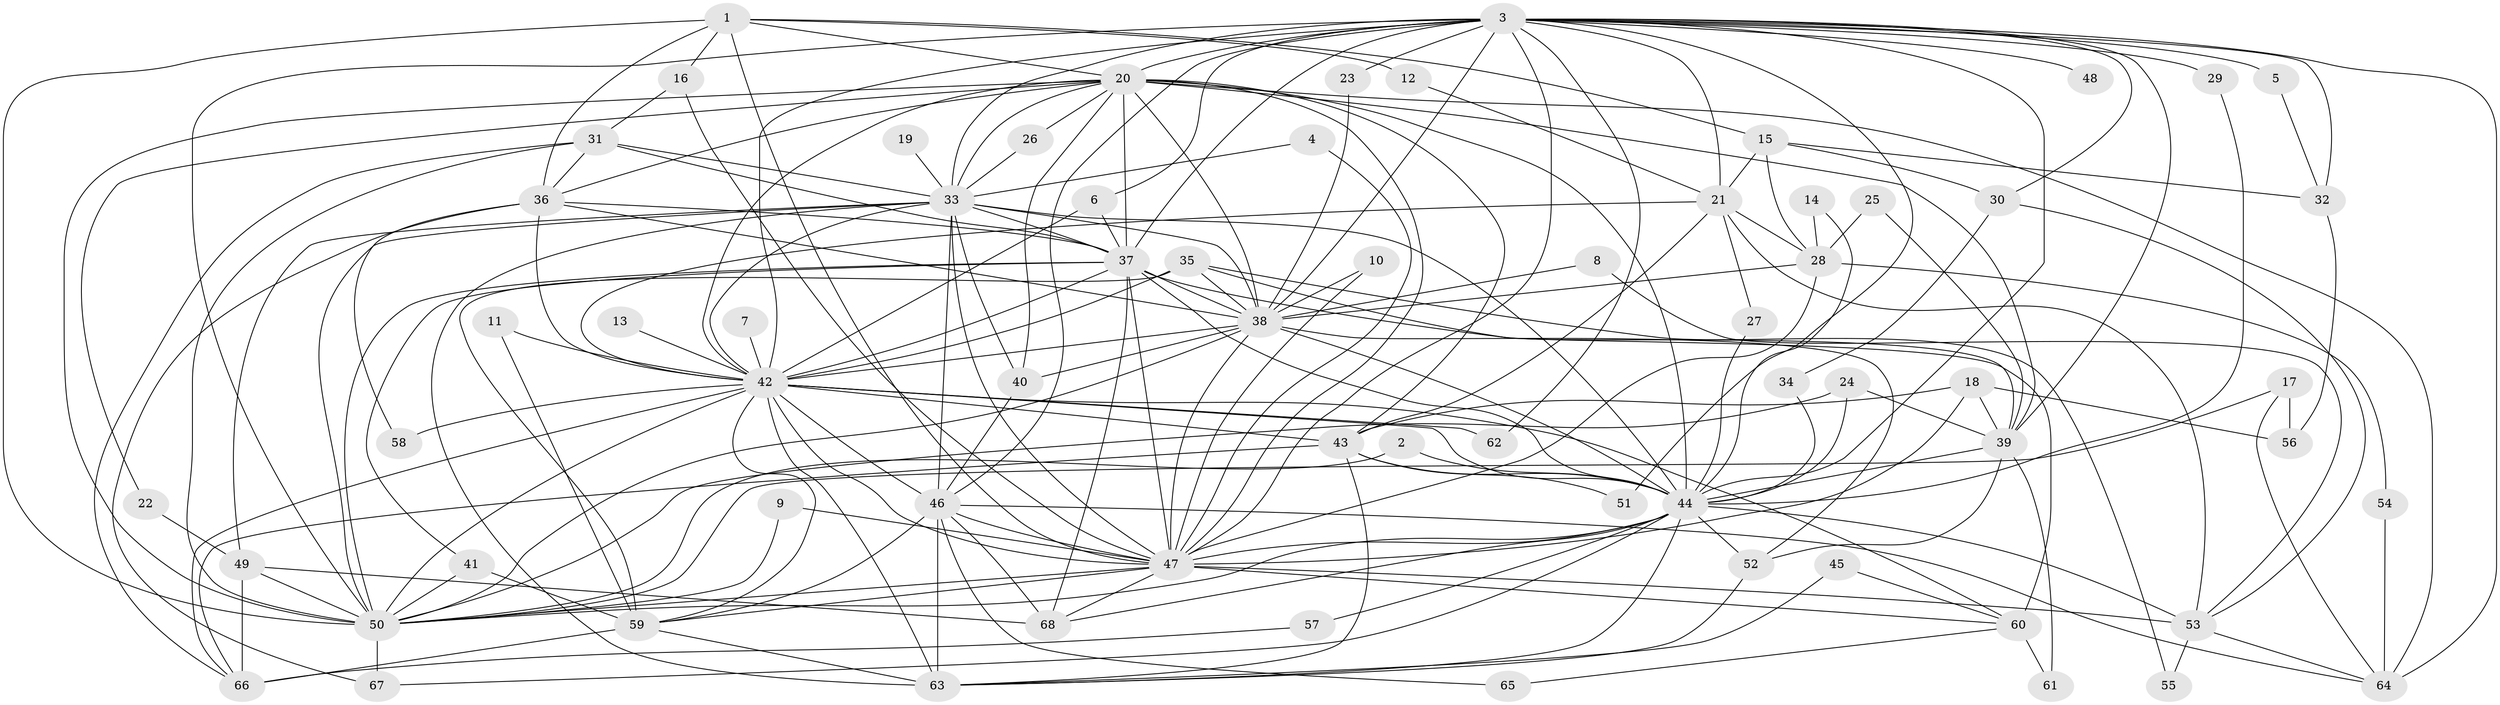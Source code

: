 // original degree distribution, {22: 0.007352941176470588, 16: 0.014705882352941176, 21: 0.014705882352941176, 24: 0.007352941176470588, 19: 0.007352941176470588, 28: 0.007352941176470588, 30: 0.007352941176470588, 20: 0.007352941176470588, 5: 0.03676470588235294, 9: 0.014705882352941176, 3: 0.19117647058823528, 2: 0.5294117647058824, 4: 0.08088235294117647, 6: 0.051470588235294115, 11: 0.007352941176470588, 8: 0.007352941176470588, 7: 0.007352941176470588}
// Generated by graph-tools (version 1.1) at 2025/25/03/09/25 03:25:44]
// undirected, 68 vertices, 192 edges
graph export_dot {
graph [start="1"]
  node [color=gray90,style=filled];
  1;
  2;
  3;
  4;
  5;
  6;
  7;
  8;
  9;
  10;
  11;
  12;
  13;
  14;
  15;
  16;
  17;
  18;
  19;
  20;
  21;
  22;
  23;
  24;
  25;
  26;
  27;
  28;
  29;
  30;
  31;
  32;
  33;
  34;
  35;
  36;
  37;
  38;
  39;
  40;
  41;
  42;
  43;
  44;
  45;
  46;
  47;
  48;
  49;
  50;
  51;
  52;
  53;
  54;
  55;
  56;
  57;
  58;
  59;
  60;
  61;
  62;
  63;
  64;
  65;
  66;
  67;
  68;
  1 -- 12 [weight=1.0];
  1 -- 15 [weight=1.0];
  1 -- 16 [weight=1.0];
  1 -- 20 [weight=1.0];
  1 -- 36 [weight=1.0];
  1 -- 47 [weight=1.0];
  1 -- 50 [weight=1.0];
  2 -- 44 [weight=1.0];
  2 -- 50 [weight=1.0];
  3 -- 5 [weight=1.0];
  3 -- 6 [weight=1.0];
  3 -- 20 [weight=2.0];
  3 -- 21 [weight=1.0];
  3 -- 23 [weight=1.0];
  3 -- 29 [weight=2.0];
  3 -- 30 [weight=1.0];
  3 -- 32 [weight=2.0];
  3 -- 33 [weight=2.0];
  3 -- 37 [weight=2.0];
  3 -- 38 [weight=2.0];
  3 -- 39 [weight=1.0];
  3 -- 42 [weight=4.0];
  3 -- 44 [weight=3.0];
  3 -- 46 [weight=1.0];
  3 -- 47 [weight=2.0];
  3 -- 48 [weight=2.0];
  3 -- 50 [weight=3.0];
  3 -- 51 [weight=1.0];
  3 -- 62 [weight=1.0];
  3 -- 64 [weight=1.0];
  4 -- 33 [weight=1.0];
  4 -- 47 [weight=1.0];
  5 -- 32 [weight=1.0];
  6 -- 37 [weight=1.0];
  6 -- 42 [weight=1.0];
  7 -- 42 [weight=1.0];
  8 -- 38 [weight=1.0];
  8 -- 53 [weight=1.0];
  9 -- 47 [weight=1.0];
  9 -- 50 [weight=1.0];
  10 -- 38 [weight=1.0];
  10 -- 47 [weight=1.0];
  11 -- 42 [weight=1.0];
  11 -- 59 [weight=1.0];
  12 -- 21 [weight=1.0];
  13 -- 42 [weight=1.0];
  14 -- 28 [weight=1.0];
  14 -- 44 [weight=1.0];
  15 -- 21 [weight=1.0];
  15 -- 28 [weight=1.0];
  15 -- 30 [weight=1.0];
  15 -- 32 [weight=1.0];
  16 -- 31 [weight=1.0];
  16 -- 47 [weight=1.0];
  17 -- 50 [weight=1.0];
  17 -- 56 [weight=1.0];
  17 -- 64 [weight=1.0];
  18 -- 39 [weight=1.0];
  18 -- 43 [weight=1.0];
  18 -- 47 [weight=1.0];
  18 -- 56 [weight=1.0];
  19 -- 33 [weight=1.0];
  20 -- 22 [weight=1.0];
  20 -- 26 [weight=1.0];
  20 -- 33 [weight=1.0];
  20 -- 36 [weight=1.0];
  20 -- 37 [weight=1.0];
  20 -- 38 [weight=2.0];
  20 -- 39 [weight=1.0];
  20 -- 40 [weight=1.0];
  20 -- 42 [weight=1.0];
  20 -- 43 [weight=1.0];
  20 -- 44 [weight=2.0];
  20 -- 47 [weight=1.0];
  20 -- 50 [weight=1.0];
  20 -- 64 [weight=1.0];
  21 -- 27 [weight=1.0];
  21 -- 28 [weight=1.0];
  21 -- 42 [weight=2.0];
  21 -- 43 [weight=1.0];
  21 -- 53 [weight=1.0];
  22 -- 49 [weight=1.0];
  23 -- 38 [weight=1.0];
  24 -- 39 [weight=1.0];
  24 -- 44 [weight=1.0];
  24 -- 50 [weight=1.0];
  25 -- 28 [weight=1.0];
  25 -- 39 [weight=1.0];
  26 -- 33 [weight=1.0];
  27 -- 44 [weight=1.0];
  28 -- 38 [weight=1.0];
  28 -- 47 [weight=1.0];
  28 -- 54 [weight=1.0];
  29 -- 44 [weight=1.0];
  30 -- 34 [weight=1.0];
  30 -- 53 [weight=1.0];
  31 -- 33 [weight=1.0];
  31 -- 36 [weight=1.0];
  31 -- 37 [weight=1.0];
  31 -- 50 [weight=1.0];
  31 -- 66 [weight=1.0];
  32 -- 56 [weight=1.0];
  33 -- 37 [weight=1.0];
  33 -- 38 [weight=2.0];
  33 -- 40 [weight=1.0];
  33 -- 42 [weight=1.0];
  33 -- 44 [weight=1.0];
  33 -- 46 [weight=1.0];
  33 -- 47 [weight=2.0];
  33 -- 49 [weight=1.0];
  33 -- 50 [weight=1.0];
  33 -- 63 [weight=1.0];
  34 -- 44 [weight=1.0];
  35 -- 38 [weight=1.0];
  35 -- 39 [weight=1.0];
  35 -- 42 [weight=1.0];
  35 -- 55 [weight=1.0];
  35 -- 59 [weight=1.0];
  36 -- 37 [weight=1.0];
  36 -- 38 [weight=1.0];
  36 -- 42 [weight=2.0];
  36 -- 58 [weight=1.0];
  36 -- 67 [weight=1.0];
  37 -- 38 [weight=2.0];
  37 -- 41 [weight=1.0];
  37 -- 42 [weight=1.0];
  37 -- 44 [weight=1.0];
  37 -- 47 [weight=1.0];
  37 -- 50 [weight=1.0];
  37 -- 60 [weight=2.0];
  37 -- 68 [weight=1.0];
  38 -- 40 [weight=1.0];
  38 -- 42 [weight=1.0];
  38 -- 44 [weight=1.0];
  38 -- 47 [weight=1.0];
  38 -- 50 [weight=1.0];
  38 -- 52 [weight=1.0];
  39 -- 44 [weight=2.0];
  39 -- 52 [weight=1.0];
  39 -- 61 [weight=1.0];
  40 -- 46 [weight=1.0];
  41 -- 50 [weight=1.0];
  41 -- 59 [weight=2.0];
  42 -- 43 [weight=1.0];
  42 -- 44 [weight=1.0];
  42 -- 46 [weight=1.0];
  42 -- 47 [weight=1.0];
  42 -- 50 [weight=1.0];
  42 -- 58 [weight=1.0];
  42 -- 59 [weight=1.0];
  42 -- 60 [weight=1.0];
  42 -- 62 [weight=1.0];
  42 -- 63 [weight=1.0];
  42 -- 66 [weight=1.0];
  43 -- 44 [weight=2.0];
  43 -- 51 [weight=1.0];
  43 -- 63 [weight=1.0];
  43 -- 66 [weight=1.0];
  44 -- 47 [weight=2.0];
  44 -- 50 [weight=2.0];
  44 -- 52 [weight=1.0];
  44 -- 53 [weight=1.0];
  44 -- 57 [weight=1.0];
  44 -- 63 [weight=1.0];
  44 -- 67 [weight=1.0];
  44 -- 68 [weight=1.0];
  45 -- 60 [weight=1.0];
  45 -- 63 [weight=1.0];
  46 -- 47 [weight=1.0];
  46 -- 59 [weight=1.0];
  46 -- 63 [weight=2.0];
  46 -- 64 [weight=1.0];
  46 -- 65 [weight=1.0];
  46 -- 68 [weight=1.0];
  47 -- 50 [weight=1.0];
  47 -- 53 [weight=2.0];
  47 -- 59 [weight=1.0];
  47 -- 60 [weight=1.0];
  47 -- 68 [weight=1.0];
  49 -- 50 [weight=2.0];
  49 -- 66 [weight=1.0];
  49 -- 68 [weight=1.0];
  50 -- 67 [weight=1.0];
  52 -- 63 [weight=1.0];
  53 -- 55 [weight=1.0];
  53 -- 64 [weight=1.0];
  54 -- 64 [weight=1.0];
  57 -- 66 [weight=1.0];
  59 -- 63 [weight=1.0];
  59 -- 66 [weight=2.0];
  60 -- 61 [weight=1.0];
  60 -- 65 [weight=1.0];
}
